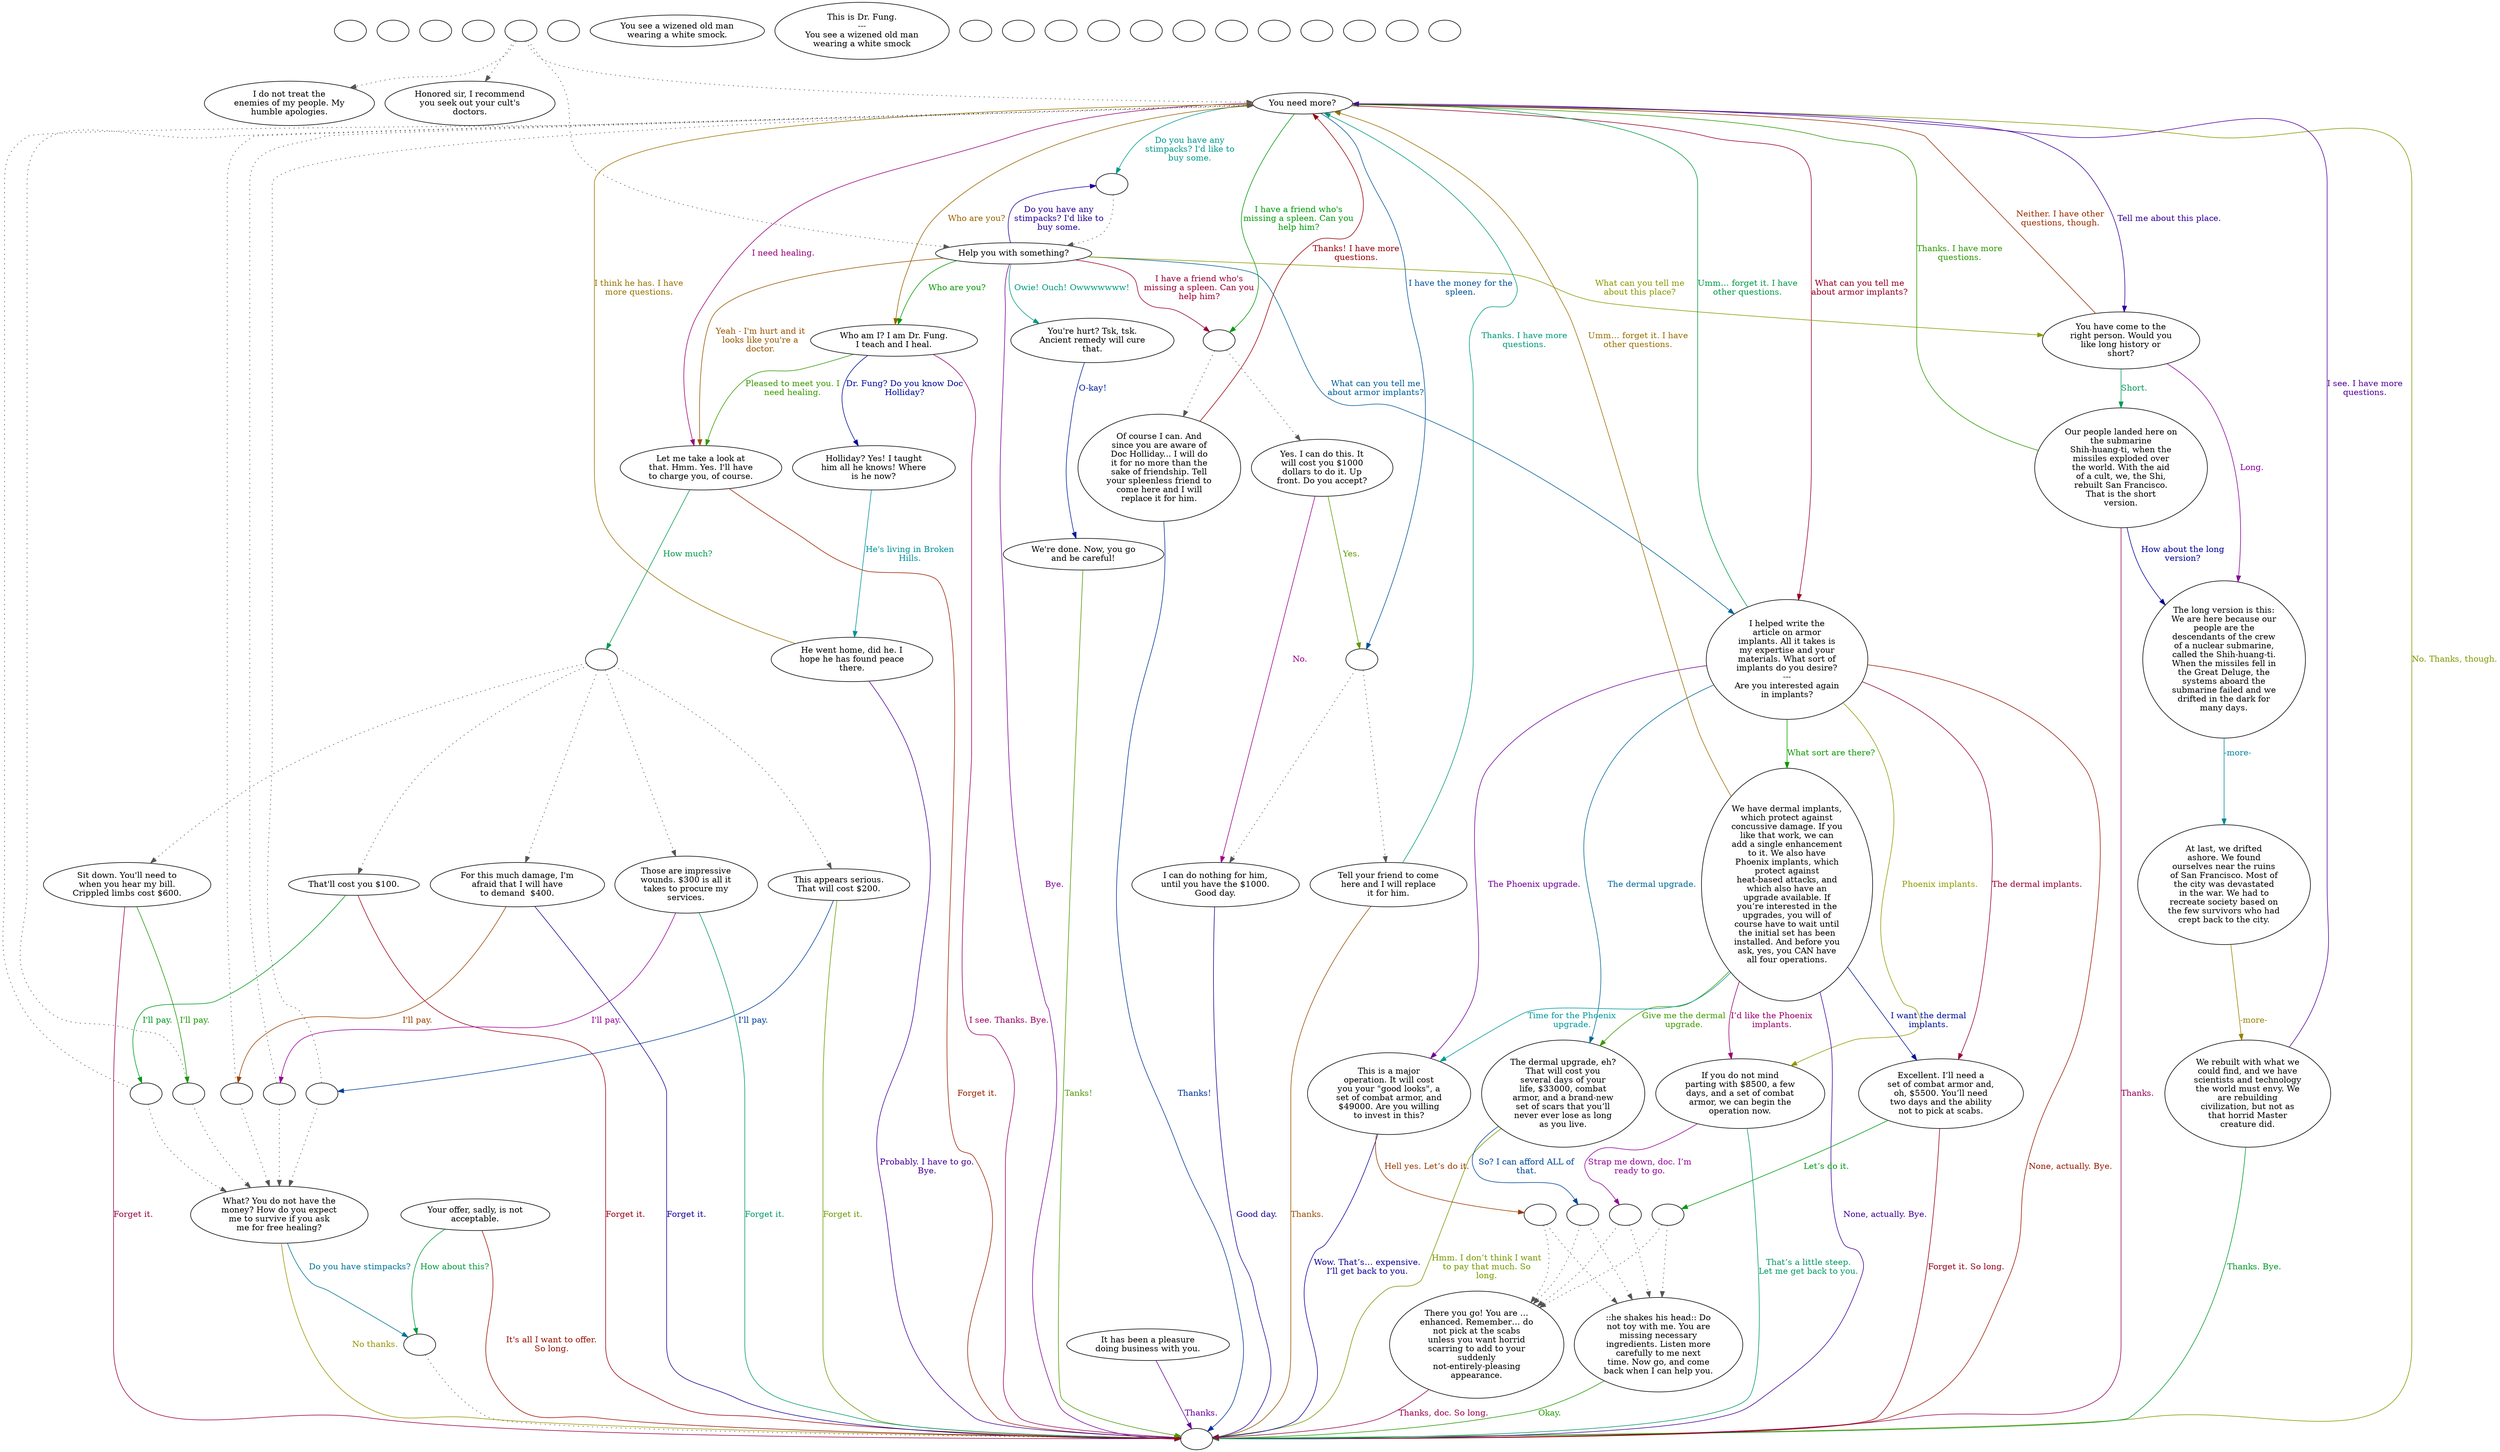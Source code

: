digraph fcdrfung {
  "checkPartyMembersNearDoor" [style=filled       fillcolor="#FFFFFF"       color="#000000"]
  "checkPartyMembersNearDoor" [label=""]
  "start" [style=filled       fillcolor="#FFFFFF"       color="#000000"]
  "start" [label=""]
  "critter_p_proc" [style=filled       fillcolor="#FFFFFF"       color="#000000"]
  "critter_p_proc" [label=""]
  "pickup_p_proc" [style=filled       fillcolor="#FFFFFF"       color="#000000"]
  "pickup_p_proc" [label=""]
  "talk_p_proc" [style=filled       fillcolor="#FFFFFF"       color="#000000"]
  "talk_p_proc" -> "Node032" [style=dotted color="#555555"]
  "talk_p_proc" -> "Node033" [style=dotted color="#555555"]
  "talk_p_proc" -> "Node022" [style=dotted color="#555555"]
  "talk_p_proc" -> "Node001" [style=dotted color="#555555"]
  "talk_p_proc" [label=""]
  "destroy_p_proc" [style=filled       fillcolor="#FFFFFF"       color="#000000"]
  "destroy_p_proc" [label=""]
  "look_at_p_proc" [style=filled       fillcolor="#FFFFFF"       color="#000000"]
  "look_at_p_proc" [label="You see a wizened old man\nwearing a white smock."]
  "description_p_proc" [style=filled       fillcolor="#FFFFFF"       color="#000000"]
  "description_p_proc" [label="This is Dr. Fung.\n---\nYou see a wizened old man\nwearing a white smock"]
  "use_skill_on_p_proc" [style=filled       fillcolor="#FFFFFF"       color="#000000"]
  "use_skill_on_p_proc" [label=""]
  "damage_p_proc" [style=filled       fillcolor="#FFFFFF"       color="#000000"]
  "damage_p_proc" [label=""]
  "map_enter_p_proc" [style=filled       fillcolor="#FFFFFF"       color="#000000"]
  "map_enter_p_proc" [label=""]
  "timed_event_p_proc" [style=filled       fillcolor="#FFFFFF"       color="#000000"]
  "timed_event_p_proc" [label=""]
  "Node998" [style=filled       fillcolor="#FFFFFF"       color="#000000"]
  "Node998" [label=""]
  "Node999" [style=filled       fillcolor="#FFFFFF"       color="#000000"]
  "Node999" [label=""]
  "Node001" [style=filled       fillcolor="#FFFFFF"       color="#000000"]
  "Node001" [label="Help you with something?"]
  "Node001" -> "Node020" [label="Owie! Ouch! Owwwwwww!" color="#009981" fontcolor="#009981"]
  "Node001" -> "Node002" [label="Yeah - I'm hurt and it\nlooks like you're a\ndoctor." color="#995400" fontcolor="#995400"]
  "Node001" -> "NodeBarter" [label="Do you have any\nstimpacks? I'd like to\nbuy some." color="#280099" fontcolor="#280099"]
  "Node001" -> "Node004" [label="Who are you?" color="#059900" fontcolor="#059900"]
  "Node001" -> "Node2829a" [label="I have a friend who's\nmissing a spleen. Can you\nhelp him?" color="#990032" fontcolor="#990032"]
  "Node001" -> "Node034" [label="What can you tell me\nabout armor implants?" color="#005E99" fontcolor="#005E99"]
  "Node001" -> "Node023" [label="What can you tell me\nabout this place?" color="#8B9900" fontcolor="#8B9900"]
  "Node001" -> "Node999" [label="Bye." color="#7A0099" fontcolor="#7A0099"]
  "Node002" [style=filled       fillcolor="#FFFFFF"       color="#000000"]
  "Node002" [label="Let me take a look at\nthat. Hmm. Yes. I'll have\nto charge you, of course."]
  "Node002" -> "NodeHowMuch" [label="How much?" color="#00994E" fontcolor="#00994E"]
  "Node002" -> "Node999" [label="Forget it." color="#992100" fontcolor="#992100"]
  "Node003" [style=filled       fillcolor="#FFFFFF"       color="#000000"]
  "Node003" [label=""]
  "Node004" [style=filled       fillcolor="#FFFFFF"       color="#000000"]
  "Node004" [label="Who am I? I am Dr. Fung.\nI teach and I heal."]
  "Node004" -> "Node005" [label="Dr. Fung? Do you know Doc\nHolliday?" color="#000B99" fontcolor="#000B99"]
  "Node004" -> "Node002" [label="Pleased to meet you. I\nneed healing." color="#389900" fontcolor="#389900"]
  "Node004" -> "Node999" [label="I see. Thanks. Bye." color="#990065" fontcolor="#990065"]
  "Node005" [style=filled       fillcolor="#FFFFFF"       color="#000000"]
  "Node005" [label="Holliday? Yes! I taught\nhim all he knows! Where\nis he now?"]
  "Node005" -> "Node006" [label="He's living in Broken\nHills." color="#009199" fontcolor="#009199"]
  "Node006" [style=filled       fillcolor="#FFFFFF"       color="#000000"]
  "Node006" [label="He went home, did he. I\nhope he has found peace\nthere."]
  "Node006" -> "Node022" [label="I think he has. I have\nmore questions." color="#997400" fontcolor="#997400"]
  "Node006" -> "Node999" [label="Probably. I have to go.\nBye." color="#470099" fontcolor="#470099"]
  "Node007" [style=filled       fillcolor="#FFFFFF"       color="#000000"]
  "Node007" [label="That'll cost you $100."]
  "Node007" -> "Node2217a" [label="I'll pay." color="#00991B" fontcolor="#00991B"]
  "Node007" -> "Node999" [label="Forget it." color="#990012" fontcolor="#990012"]
  "Node008" [style=filled       fillcolor="#FFFFFF"       color="#000000"]
  "Node008" [label="This appears serious.\nThat will cost $200."]
  "Node008" -> "Node2217b" [label="I'll pay." color="#003F99" fontcolor="#003F99"]
  "Node008" -> "Node999" [label="Forget it." color="#6B9900" fontcolor="#6B9900"]
  "Node009" [style=filled       fillcolor="#FFFFFF"       color="#000000"]
  "Node009" [label="Those are impressive\nwounds. $300 is all it\ntakes to procure my\nservices."]
  "Node009" -> "Node2217c" [label="I'll pay." color="#990098" fontcolor="#990098"]
  "Node009" -> "Node999" [label="Forget it." color="#00996D" fontcolor="#00996D"]
  "Node010" [style=filled       fillcolor="#FFFFFF"       color="#000000"]
  "Node010" [label="For this much damage, I'm\nafraid that I will have\nto demand  $400."]
  "Node010" -> "Node2217d" [label="I'll pay." color="#994100" fontcolor="#994100"]
  "Node010" -> "Node999" [label="Forget it." color="#140099" fontcolor="#140099"]
  "Node011" [style=filled       fillcolor="#FFFFFF"       color="#000000"]
  "Node011" [label="Sit down. You'll need to\nwhen you hear my bill.\nCrippled limbs cost $600."]
  "Node011" -> "Node2217e" [label="I'll pay." color="#189900" fontcolor="#189900"]
  "Node011" -> "Node999" [label="Forget it." color="#990045" fontcolor="#990045"]
  "Node012" [style=filled       fillcolor="#FFFFFF"       color="#000000"]
  "Node012" [label=""]
  "Node013" [style=filled       fillcolor="#FFFFFF"       color="#000000"]
  "Node013" [label=""]
  "Node014" [style=filled       fillcolor="#FFFFFF"       color="#000000"]
  "Node014" [label=""]
  "Node015" [style=filled       fillcolor="#FFFFFF"       color="#000000"]
  "Node015" [label=""]
  "Node016" [style=filled       fillcolor="#FFFFFF"       color="#000000"]
  "Node016" [label=""]
  "Node017" [style=filled       fillcolor="#FFFFFF"       color="#000000"]
  "Node017" [label="What? You do not have the\nmoney? How do you expect\nme to survive if you ask\nme for free healing?"]
  "Node017" -> "NodeBarter1" [label="Do you have stimpacks?" color="#007299" fontcolor="#007299"]
  "Node017" -> "Node999" [label="No thanks." color="#999400" fontcolor="#999400"]
  "Node018" [style=filled       fillcolor="#FFFFFF"       color="#000000"]
  "Node018" [label="It has been a pleasure\ndoing business with you."]
  "Node018" -> "Node999" [label="Thanks." color="#670099" fontcolor="#670099"]
  "Node019" [style=filled       fillcolor="#FFFFFF"       color="#000000"]
  "Node019" [label="Your offer, sadly, is not\nacceptable."]
  "Node019" -> "NodeBarter1" [label="How about this?" color="#00993A" fontcolor="#00993A"]
  "Node019" -> "Node999" [label="It's all I want to offer.\nSo long." color="#990E00" fontcolor="#990E00"]
  "Node020" [style=filled       fillcolor="#FFFFFF"       color="#000000"]
  "Node020" [label="You're hurt? Tsk, tsk.\nAncient remedy will cure\nthat."]
  "Node020" -> "Node021" [label="O-kay!" color="#001F99" fontcolor="#001F99"]
  "Node021" [style=filled       fillcolor="#FFFFFF"       color="#000000"]
  "Node021" [label="We're done. Now, you go\nand be careful!"]
  "Node021" -> "Node999" [label="Tanks!" color="#4C9900" fontcolor="#4C9900"]
  "Node022" [style=filled       fillcolor="#FFFFFF"       color="#000000"]
  "Node022" [label="You need more?"]
  "Node022" -> "Node002" [label="I need healing." color="#990078" fontcolor="#990078"]
  "Node022" -> "NodeBarter" [label="Do you have any\nstimpacks? I'd like to\nbuy some." color="#00998D" fontcolor="#00998D"]
  "Node022" -> "Node004" [label="Who are you?" color="#996000" fontcolor="#996000"]
  "Node022" -> "Node023" [label="Tell me about this place." color="#340099" fontcolor="#340099"]
  "Node022" -> "Node2829a" [label="I have a friend who's\nmissing a spleen. Can you\nhelp him?" color="#009907" fontcolor="#009907"]
  "Node022" -> "Node034" [label="What can you tell me\nabout armor implants?" color="#990026" fontcolor="#990026"]
  "Node022" -> "Node3031a" [label="I have the money for the\nspleen." color="#005299" fontcolor="#005299"]
  "Node022" -> "Node999" [label="No. Thanks, though." color="#7F9900" fontcolor="#7F9900"]
  "Node023" [style=filled       fillcolor="#FFFFFF"       color="#000000"]
  "Node023" [label="You have come to the\nright person. Would you\nlike long history or\nshort?"]
  "Node023" -> "Node025" [label="Long." color="#870099" fontcolor="#870099"]
  "Node023" -> "Node024" [label="Short." color="#00995A" fontcolor="#00995A"]
  "Node023" -> "Node022" [label="Neither. I have other\nquestions, though." color="#992D00" fontcolor="#992D00"]
  "Node024" [style=filled       fillcolor="#FFFFFF"       color="#000000"]
  "Node024" [label="Our people landed here on\nthe submarine\nShih-huang-ti, when the\nmissiles exploded over\nthe world. With the aid\nof a cult, we, the Shi,\nrebuilt San Francisco.\nThat is the short\nversion."]
  "Node024" -> "Node025" [label="How about the long\nversion?" color="#010099" fontcolor="#010099"]
  "Node024" -> "Node022" [label="Thanks. I have more\nquestions." color="#2C9900" fontcolor="#2C9900"]
  "Node024" -> "Node999" [label="Thanks." color="#990059" fontcolor="#990059"]
  "Node025" [style=filled       fillcolor="#FFFFFF"       color="#000000"]
  "Node025" [label="The long version is this:\nWe are here because our\npeople are the\ndescendants of the crew\nof a nuclear submarine,\ncalled the Shih-huang-ti.\nWhen the missiles fell in\nthe Great Deluge, the\nsystems aboard the\nsubmarine failed and we\ndrifted in the dark for\nmany days."]
  "Node025" -> "Node026" [label="-more-" color="#008599" fontcolor="#008599"]
  "Node026" [style=filled       fillcolor="#FFFFFF"       color="#000000"]
  "Node026" [label="At last, we drifted\nashore. We found\nourselves near the ruins\nof San Francisco. Most of\nthe city was devastated\nin the war. We had to\nrecreate society based on\nthe few survivors who had\ncrept back to the city."]
  "Node026" -> "Node027" [label="-more-" color="#998000" fontcolor="#998000"]
  "Node027" [style=filled       fillcolor="#FFFFFF"       color="#000000"]
  "Node027" [label="We rebuilt with what we\ncould find, and we have\nscientists and technology\nthe world must envy. We\nare rebuilding\ncivilization, but not as\nthat horrid Master\ncreature did."]
  "Node027" -> "Node022" [label="I see. I have more\nquestions." color="#530099" fontcolor="#530099"]
  "Node027" -> "Node999" [label="Thanks. Bye." color="#009927" fontcolor="#009927"]
  "Node028" [style=filled       fillcolor="#FFFFFF"       color="#000000"]
  "Node028" [label="Of course I can. And\nsince you are aware of\nDoc Holliday... I will do\nit for no more than the\nsake of friendship. Tell\nyour spleenless friend to\ncome here and I will\nreplace it for him."]
  "Node028" -> "Node022" [label="Thanks! I have more\nquestions." color="#990006" fontcolor="#990006"]
  "Node028" -> "Node999" [label="Thanks!" color="#003399" fontcolor="#003399"]
  "Node029" [style=filled       fillcolor="#FFFFFF"       color="#000000"]
  "Node029" [label="Yes. I can do this. It\nwill cost you $1000\ndollars to do it. Up\nfront. Do you accept?"]
  "Node029" -> "Node3031a" [label="Yes." color="#5F9900" fontcolor="#5F9900"]
  "Node029" -> "Node031" [label="No." color="#99008C" fontcolor="#99008C"]
  "Node030" [style=filled       fillcolor="#FFFFFF"       color="#000000"]
  "Node030" [label="Tell your friend to come\nhere and I will replace\nit for him."]
  "Node030" -> "Node022" [label="Thanks. I have more\nquestions." color="#00997A" fontcolor="#00997A"]
  "Node030" -> "Node999" [label="Thanks." color="#994D00" fontcolor="#994D00"]
  "Node031" [style=filled       fillcolor="#FFFFFF"       color="#000000"]
  "Node031" [label="I can do nothing for him,\nuntil you have the $1000.\nGood day."]
  "Node031" -> "Node999" [label="Good day." color="#200099" fontcolor="#200099"]
  "Node032" [style=filled       fillcolor="#FFFFFF"       color="#000000"]
  "Node032" [label="I do not treat the\nenemies of my people. My\nhumble apologies."]
  "Node033" [style=filled       fillcolor="#FFFFFF"       color="#000000"]
  "Node033" [label="Honored sir, I recommend\nyou seek out your cult's\ndoctors."]
  "Node034" [style=filled       fillcolor="#FFFFFF"       color="#000000"]
  "Node034" [label="I helped write the\narticle on armor\nimplants. All it takes is\nmy expertise and your\nmaterials. What sort of\nimplants do you desire?\n---\nAre you interested again\nin implants?"]
  "Node034" -> "Node035" [label="What sort are there?" color="#0C9900" fontcolor="#0C9900"]
  "Node034" -> "Node036" [label="The dermal implants." color="#990039" fontcolor="#990039"]
  "Node034" -> "Node037" [label="The dermal upgrade." color="#006699" fontcolor="#006699"]
  "Node034" -> "Node038" [label="Phoenix implants." color="#929900" fontcolor="#929900"]
  "Node034" -> "Node039" [label="The Phoenix upgrade." color="#730099" fontcolor="#730099"]
  "Node034" -> "Node022" [label="Umm… forget it. I have\nother questions." color="#009946" fontcolor="#009946"]
  "Node034" -> "Node999" [label="None, actually. Bye." color="#991A00" fontcolor="#991A00"]
  "Node035" [style=filled       fillcolor="#FFFFFF"       color="#000000"]
  "Node035" [label="We have dermal implants,\nwhich protect against\nconcussive damage. If you\nlike that work, we can\nadd a single enhancement\nto it. We also have\nPhoenix implants, which\nprotect against\nheat-based attacks, and\nwhich also have an\nupgrade available. If\nyou’re interested in the\nupgrades, you will of\ncourse have to wait until\nthe initial set has been\ninstalled. And before you\nask, yes, you CAN have\nall four operations."]
  "Node035" -> "Node036" [label="I want the dermal\nimplants." color="#001399" fontcolor="#001399"]
  "Node035" -> "Node037" [label="Give me the dermal\nupgrade." color="#409900" fontcolor="#409900"]
  "Node035" -> "Node038" [label="I’d like the Phoenix\nimplants." color="#99006C" fontcolor="#99006C"]
  "Node035" -> "Node039" [label="Time for the Phoenix\nupgrade." color="#009999" fontcolor="#009999"]
  "Node035" -> "Node022" [label="Umm… forget it. I have\nother questions." color="#996D00" fontcolor="#996D00"]
  "Node035" -> "Node999" [label="None, actually. Bye." color="#400099" fontcolor="#400099"]
  "Node036" [style=filled       fillcolor="#FFFFFF"       color="#000000"]
  "Node036" [label="Excellent. I’ll need a\nset of combat armor and,\noh, $5500. You’ll need\ntwo days and the ability\nnot to pick at scabs."]
  "Node036" -> "NodeDoDermal" [label="Let’s do it." color="#009913" fontcolor="#009913"]
  "Node036" -> "Node999" [label="Forget it. So long." color="#990019" fontcolor="#990019"]
  "Node037" [style=filled       fillcolor="#FFFFFF"       color="#000000"]
  "Node037" [label="The dermal upgrade, eh?\nThat will cost you\nseveral days of your\nlife, $33000, combat\narmor, and a brand-new\nset of scars that you’ll\nnever ever lose as long\nas you live."]
  "Node037" -> "NodeDoDermalUpgrade" [label="So? I can afford ALL of\nthat." color="#004699" fontcolor="#004699"]
  "Node037" -> "Node999" [label="Hmm. I don’t think I want\nto pay that much. So\nlong." color="#739900" fontcolor="#739900"]
  "Node038" [style=filled       fillcolor="#FFFFFF"       color="#000000"]
  "Node038" [label="If you do not mind\nparting with $8500, a few\ndays, and a set of combat\narmor, we can begin the\noperation now."]
  "Node038" -> "NodeDoPhoenix" [label="Strap me down, doc. I’m\nready to go." color="#930099" fontcolor="#930099"]
  "Node038" -> "Node999" [label="That’s a little steep.\nLet me get back to you." color="#009966" fontcolor="#009966"]
  "Node039" [style=filled       fillcolor="#FFFFFF"       color="#000000"]
  "Node039" [label="This is a major\noperation. It will cost\nyou your \"good looks\", a\nset of combat armor, and\n$49000. Are you willing\nto invest in this?"]
  "Node039" -> "NodeDoPhoenixUprade" [label="Hell yes. Let’s do it." color="#993900" fontcolor="#993900"]
  "Node039" -> "Node999" [label="Wow. That’s… expensive.\nI’ll get back to you." color="#0D0099" fontcolor="#0D0099"]
  "Node040" [style=filled       fillcolor="#FFFFFF"       color="#000000"]
  "Node040" [label="::he shakes his head:: Do\nnot toy with me. You are\nmissing necessary\ningredients. Listen more\ncarefully to me next\ntime. Now go, and come\nback when I can help you."]
  "Node040" -> "Node999" [label="Okay." color="#209900" fontcolor="#209900"]
  "Node041" [style=filled       fillcolor="#FFFFFF"       color="#000000"]
  "Node041" [label="There you go! You are …\nenhanced. Remember… do\nnot pick at the scabs\nunless you want horrid\nscarring to add to your\nsuddenly\nnot-entirely-pleasing\nappearance."]
  "Node041" -> "Node999" [label="Thanks, doc. So long." color="#99004D" fontcolor="#99004D"]
  "NodeBarter" [style=filled       fillcolor="#FFFFFF"       color="#000000"]
  "NodeBarter" -> "Node001" [style=dotted color="#555555"]
  "NodeBarter" [label=""]
  "Node2829a" [style=filled       fillcolor="#FFFFFF"       color="#000000"]
  "Node2829a" -> "Node028" [style=dotted color="#555555"]
  "Node2829a" -> "Node029" [style=dotted color="#555555"]
  "Node2829a" [label=""]
  "NodeHowMuch" [style=filled       fillcolor="#FFFFFF"       color="#000000"]
  "NodeHowMuch" -> "Node011" [style=dotted color="#555555"]
  "NodeHowMuch" -> "Node007" [style=dotted color="#555555"]
  "NodeHowMuch" -> "Node008" [style=dotted color="#555555"]
  "NodeHowMuch" -> "Node009" [style=dotted color="#555555"]
  "NodeHowMuch" -> "Node010" [style=dotted color="#555555"]
  "NodeHowMuch" [label=""]
  "NodeHealParty" [style=filled       fillcolor="#FFFFFF"       color="#000000"]
  "NodeHealParty" [label=""]
  "Node2217a" [style=filled       fillcolor="#FFFFFF"       color="#000000"]
  "Node2217a" -> "Node022" [style=dotted color="#555555"]
  "Node2217a" -> "Node017" [style=dotted color="#555555"]
  "Node2217a" [label=""]
  "Node2217b" [style=filled       fillcolor="#FFFFFF"       color="#000000"]
  "Node2217b" -> "Node022" [style=dotted color="#555555"]
  "Node2217b" -> "Node017" [style=dotted color="#555555"]
  "Node2217b" [label=""]
  "Node2217c" [style=filled       fillcolor="#FFFFFF"       color="#000000"]
  "Node2217c" -> "Node022" [style=dotted color="#555555"]
  "Node2217c" -> "Node017" [style=dotted color="#555555"]
  "Node2217c" [label=""]
  "Node2217d" [style=filled       fillcolor="#FFFFFF"       color="#000000"]
  "Node2217d" -> "Node022" [style=dotted color="#555555"]
  "Node2217d" -> "Node017" [style=dotted color="#555555"]
  "Node2217d" [label=""]
  "Node2217e" [style=filled       fillcolor="#FFFFFF"       color="#000000"]
  "Node2217e" -> "Node022" [style=dotted color="#555555"]
  "Node2217e" -> "Node017" [style=dotted color="#555555"]
  "Node2217e" [label=""]
  "NodeBarter1" [style=filled       fillcolor="#FFFFFF"       color="#000000"]
  "NodeBarter1" -> "Node999" [style=dotted color="#555555"]
  "NodeBarter1" [label=""]
  "Node3031a" [style=filled       fillcolor="#FFFFFF"       color="#000000"]
  "Node3031a" -> "Node030" [style=dotted color="#555555"]
  "Node3031a" -> "Node031" [style=dotted color="#555555"]
  "Node3031a" [label=""]
  "NodeDoDermal" [style=filled       fillcolor="#FFFFFF"       color="#000000"]
  "NodeDoDermal" -> "Node041" [style=dotted color="#555555"]
  "NodeDoDermal" -> "Node040" [style=dotted color="#555555"]
  "NodeDoDermal" [label=""]
  "NodeDoDermalUpgrade" [style=filled       fillcolor="#FFFFFF"       color="#000000"]
  "NodeDoDermalUpgrade" -> "Node041" [style=dotted color="#555555"]
  "NodeDoDermalUpgrade" -> "Node040" [style=dotted color="#555555"]
  "NodeDoDermalUpgrade" [label=""]
  "NodeDoPhoenix" [style=filled       fillcolor="#FFFFFF"       color="#000000"]
  "NodeDoPhoenix" -> "Node041" [style=dotted color="#555555"]
  "NodeDoPhoenix" -> "Node040" [style=dotted color="#555555"]
  "NodeDoPhoenix" [label=""]
  "NodeDoPhoenixUprade" [style=filled       fillcolor="#FFFFFF"       color="#000000"]
  "NodeDoPhoenixUprade" -> "Node041" [style=dotted color="#555555"]
  "NodeDoPhoenixUprade" -> "Node040" [style=dotted color="#555555"]
  "NodeDoPhoenixUprade" [label=""]
}